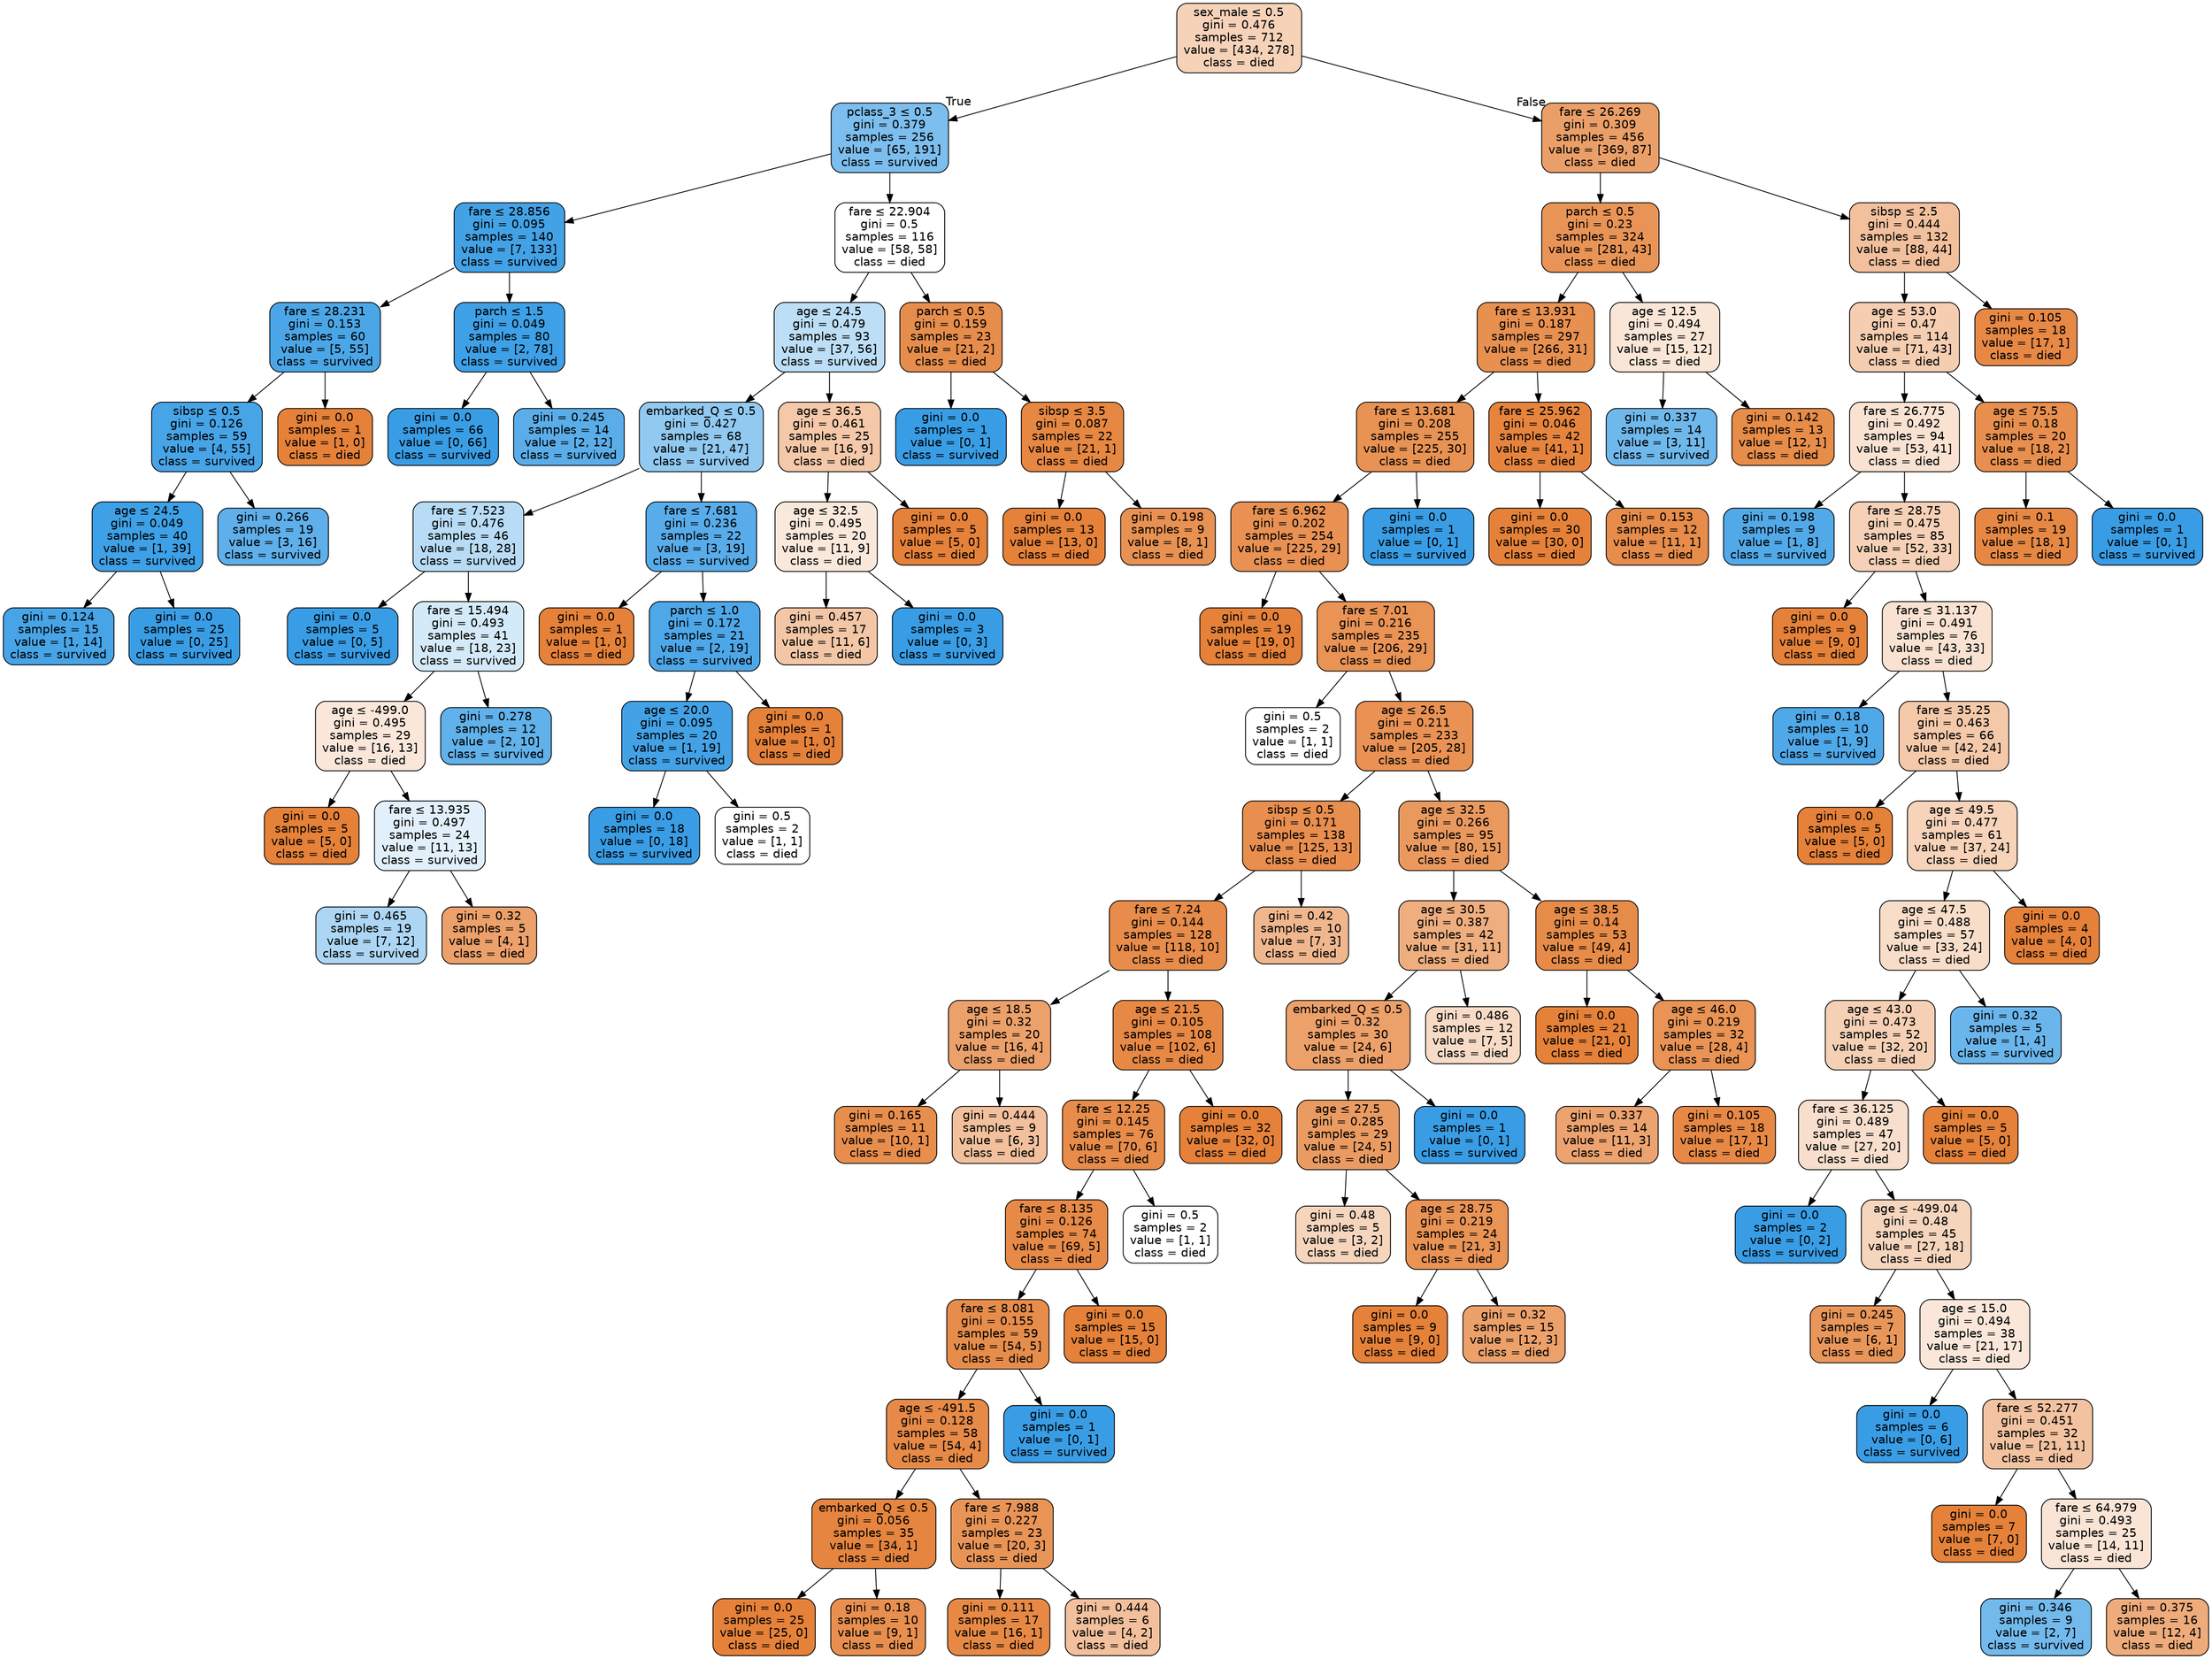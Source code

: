 digraph Tree {
node [shape=box, style="filled, rounded", color="black", fontname=helvetica] ;
edge [fontname=helvetica] ;
0 [label=<sex_male &le; 0.5<br/>gini = 0.476<br/>samples = 712<br/>value = [434, 278]<br/>class = died>, fillcolor="#f6d2b8"] ;
1 [label=<pclass_3 &le; 0.5<br/>gini = 0.379<br/>samples = 256<br/>value = [65, 191]<br/>class = survived>, fillcolor="#7cbeee"] ;
0 -> 1 [labeldistance=2.5, labelangle=45, headlabel="True"] ;
2 [label=<fare &le; 28.856<br/>gini = 0.095<br/>samples = 140<br/>value = [7, 133]<br/>class = survived>, fillcolor="#43a2e6"] ;
1 -> 2 ;
3 [label=<fare &le; 28.231<br/>gini = 0.153<br/>samples = 60<br/>value = [5, 55]<br/>class = survived>, fillcolor="#4ba6e7"] ;
2 -> 3 ;
4 [label=<sibsp &le; 0.5<br/>gini = 0.126<br/>samples = 59<br/>value = [4, 55]<br/>class = survived>, fillcolor="#47a4e7"] ;
3 -> 4 ;
5 [label=<age &le; 24.5<br/>gini = 0.049<br/>samples = 40<br/>value = [1, 39]<br/>class = survived>, fillcolor="#3ea0e6"] ;
4 -> 5 ;
6 [label=<gini = 0.124<br/>samples = 15<br/>value = [1, 14]<br/>class = survived>, fillcolor="#47a4e7"] ;
5 -> 6 ;
7 [label=<gini = 0.0<br/>samples = 25<br/>value = [0, 25]<br/>class = survived>, fillcolor="#399de5"] ;
5 -> 7 ;
8 [label=<gini = 0.266<br/>samples = 19<br/>value = [3, 16]<br/>class = survived>, fillcolor="#5eafea"] ;
4 -> 8 ;
9 [label=<gini = 0.0<br/>samples = 1<br/>value = [1, 0]<br/>class = died>, fillcolor="#e58139"] ;
3 -> 9 ;
10 [label=<parch &le; 1.5<br/>gini = 0.049<br/>samples = 80<br/>value = [2, 78]<br/>class = survived>, fillcolor="#3ea0e6"] ;
2 -> 10 ;
11 [label=<gini = 0.0<br/>samples = 66<br/>value = [0, 66]<br/>class = survived>, fillcolor="#399de5"] ;
10 -> 11 ;
12 [label=<gini = 0.245<br/>samples = 14<br/>value = [2, 12]<br/>class = survived>, fillcolor="#5aade9"] ;
10 -> 12 ;
13 [label=<fare &le; 22.904<br/>gini = 0.5<br/>samples = 116<br/>value = [58, 58]<br/>class = died>, fillcolor="#ffffff"] ;
1 -> 13 ;
14 [label=<age &le; 24.5<br/>gini = 0.479<br/>samples = 93<br/>value = [37, 56]<br/>class = survived>, fillcolor="#bcdef6"] ;
13 -> 14 ;
15 [label=<embarked_Q &le; 0.5<br/>gini = 0.427<br/>samples = 68<br/>value = [21, 47]<br/>class = survived>, fillcolor="#91c9f1"] ;
14 -> 15 ;
16 [label=<fare &le; 7.523<br/>gini = 0.476<br/>samples = 46<br/>value = [18, 28]<br/>class = survived>, fillcolor="#b8dcf6"] ;
15 -> 16 ;
17 [label=<gini = 0.0<br/>samples = 5<br/>value = [0, 5]<br/>class = survived>, fillcolor="#399de5"] ;
16 -> 17 ;
18 [label=<fare &le; 15.494<br/>gini = 0.493<br/>samples = 41<br/>value = [18, 23]<br/>class = survived>, fillcolor="#d4eaf9"] ;
16 -> 18 ;
19 [label=<age &le; -499.0<br/>gini = 0.495<br/>samples = 29<br/>value = [16, 13]<br/>class = died>, fillcolor="#fae7da"] ;
18 -> 19 ;
20 [label=<gini = 0.0<br/>samples = 5<br/>value = [5, 0]<br/>class = died>, fillcolor="#e58139"] ;
19 -> 20 ;
21 [label=<fare &le; 13.935<br/>gini = 0.497<br/>samples = 24<br/>value = [11, 13]<br/>class = survived>, fillcolor="#e1f0fb"] ;
19 -> 21 ;
22 [label=<gini = 0.465<br/>samples = 19<br/>value = [7, 12]<br/>class = survived>, fillcolor="#acd6f4"] ;
21 -> 22 ;
23 [label=<gini = 0.32<br/>samples = 5<br/>value = [4, 1]<br/>class = died>, fillcolor="#eca06a"] ;
21 -> 23 ;
24 [label=<gini = 0.278<br/>samples = 12<br/>value = [2, 10]<br/>class = survived>, fillcolor="#61b1ea"] ;
18 -> 24 ;
25 [label=<fare &le; 7.681<br/>gini = 0.236<br/>samples = 22<br/>value = [3, 19]<br/>class = survived>, fillcolor="#58ace9"] ;
15 -> 25 ;
26 [label=<gini = 0.0<br/>samples = 1<br/>value = [1, 0]<br/>class = died>, fillcolor="#e58139"] ;
25 -> 26 ;
27 [label=<parch &le; 1.0<br/>gini = 0.172<br/>samples = 21<br/>value = [2, 19]<br/>class = survived>, fillcolor="#4ea7e8"] ;
25 -> 27 ;
28 [label=<age &le; 20.0<br/>gini = 0.095<br/>samples = 20<br/>value = [1, 19]<br/>class = survived>, fillcolor="#43a2e6"] ;
27 -> 28 ;
29 [label=<gini = 0.0<br/>samples = 18<br/>value = [0, 18]<br/>class = survived>, fillcolor="#399de5"] ;
28 -> 29 ;
30 [label=<gini = 0.5<br/>samples = 2<br/>value = [1, 1]<br/>class = died>, fillcolor="#ffffff"] ;
28 -> 30 ;
31 [label=<gini = 0.0<br/>samples = 1<br/>value = [1, 0]<br/>class = died>, fillcolor="#e58139"] ;
27 -> 31 ;
32 [label=<age &le; 36.5<br/>gini = 0.461<br/>samples = 25<br/>value = [16, 9]<br/>class = died>, fillcolor="#f4c8a8"] ;
14 -> 32 ;
33 [label=<age &le; 32.5<br/>gini = 0.495<br/>samples = 20<br/>value = [11, 9]<br/>class = died>, fillcolor="#fae8db"] ;
32 -> 33 ;
34 [label=<gini = 0.457<br/>samples = 17<br/>value = [11, 6]<br/>class = died>, fillcolor="#f3c6a5"] ;
33 -> 34 ;
35 [label=<gini = 0.0<br/>samples = 3<br/>value = [0, 3]<br/>class = survived>, fillcolor="#399de5"] ;
33 -> 35 ;
36 [label=<gini = 0.0<br/>samples = 5<br/>value = [5, 0]<br/>class = died>, fillcolor="#e58139"] ;
32 -> 36 ;
37 [label=<parch &le; 0.5<br/>gini = 0.159<br/>samples = 23<br/>value = [21, 2]<br/>class = died>, fillcolor="#e78d4c"] ;
13 -> 37 ;
38 [label=<gini = 0.0<br/>samples = 1<br/>value = [0, 1]<br/>class = survived>, fillcolor="#399de5"] ;
37 -> 38 ;
39 [label=<sibsp &le; 3.5<br/>gini = 0.087<br/>samples = 22<br/>value = [21, 1]<br/>class = died>, fillcolor="#e68742"] ;
37 -> 39 ;
40 [label=<gini = 0.0<br/>samples = 13<br/>value = [13, 0]<br/>class = died>, fillcolor="#e58139"] ;
39 -> 40 ;
41 [label=<gini = 0.198<br/>samples = 9<br/>value = [8, 1]<br/>class = died>, fillcolor="#e89152"] ;
39 -> 41 ;
42 [label=<fare &le; 26.269<br/>gini = 0.309<br/>samples = 456<br/>value = [369, 87]<br/>class = died>, fillcolor="#eb9f68"] ;
0 -> 42 [labeldistance=2.5, labelangle=-45, headlabel="False"] ;
43 [label=<parch &le; 0.5<br/>gini = 0.23<br/>samples = 324<br/>value = [281, 43]<br/>class = died>, fillcolor="#e99457"] ;
42 -> 43 ;
44 [label=<fare &le; 13.931<br/>gini = 0.187<br/>samples = 297<br/>value = [266, 31]<br/>class = died>, fillcolor="#e89050"] ;
43 -> 44 ;
45 [label=<fare &le; 13.681<br/>gini = 0.208<br/>samples = 255<br/>value = [225, 30]<br/>class = died>, fillcolor="#e89253"] ;
44 -> 45 ;
46 [label=<fare &le; 6.962<br/>gini = 0.202<br/>samples = 254<br/>value = [225, 29]<br/>class = died>, fillcolor="#e89153"] ;
45 -> 46 ;
47 [label=<gini = 0.0<br/>samples = 19<br/>value = [19, 0]<br/>class = died>, fillcolor="#e58139"] ;
46 -> 47 ;
48 [label=<fare &le; 7.01<br/>gini = 0.216<br/>samples = 235<br/>value = [206, 29]<br/>class = died>, fillcolor="#e99355"] ;
46 -> 48 ;
49 [label=<gini = 0.5<br/>samples = 2<br/>value = [1, 1]<br/>class = died>, fillcolor="#ffffff"] ;
48 -> 49 ;
50 [label=<age &le; 26.5<br/>gini = 0.211<br/>samples = 233<br/>value = [205, 28]<br/>class = died>, fillcolor="#e99254"] ;
48 -> 50 ;
51 [label=<sibsp &le; 0.5<br/>gini = 0.171<br/>samples = 138<br/>value = [125, 13]<br/>class = died>, fillcolor="#e88e4e"] ;
50 -> 51 ;
52 [label=<fare &le; 7.24<br/>gini = 0.144<br/>samples = 128<br/>value = [118, 10]<br/>class = died>, fillcolor="#e78c4a"] ;
51 -> 52 ;
53 [label=<age &le; 18.5<br/>gini = 0.32<br/>samples = 20<br/>value = [16, 4]<br/>class = died>, fillcolor="#eca06a"] ;
52 -> 53 ;
54 [label=<gini = 0.165<br/>samples = 11<br/>value = [10, 1]<br/>class = died>, fillcolor="#e88e4d"] ;
53 -> 54 ;
55 [label=<gini = 0.444<br/>samples = 9<br/>value = [6, 3]<br/>class = died>, fillcolor="#f2c09c"] ;
53 -> 55 ;
56 [label=<age &le; 21.5<br/>gini = 0.105<br/>samples = 108<br/>value = [102, 6]<br/>class = died>, fillcolor="#e78845"] ;
52 -> 56 ;
57 [label=<fare &le; 12.25<br/>gini = 0.145<br/>samples = 76<br/>value = [70, 6]<br/>class = died>, fillcolor="#e78c4a"] ;
56 -> 57 ;
58 [label=<fare &le; 8.135<br/>gini = 0.126<br/>samples = 74<br/>value = [69, 5]<br/>class = died>, fillcolor="#e78a47"] ;
57 -> 58 ;
59 [label=<fare &le; 8.081<br/>gini = 0.155<br/>samples = 59<br/>value = [54, 5]<br/>class = died>, fillcolor="#e78d4b"] ;
58 -> 59 ;
60 [label=<age &le; -491.5<br/>gini = 0.128<br/>samples = 58<br/>value = [54, 4]<br/>class = died>, fillcolor="#e78a48"] ;
59 -> 60 ;
61 [label=<embarked_Q &le; 0.5<br/>gini = 0.056<br/>samples = 35<br/>value = [34, 1]<br/>class = died>, fillcolor="#e6853f"] ;
60 -> 61 ;
62 [label=<gini = 0.0<br/>samples = 25<br/>value = [25, 0]<br/>class = died>, fillcolor="#e58139"] ;
61 -> 62 ;
63 [label=<gini = 0.18<br/>samples = 10<br/>value = [9, 1]<br/>class = died>, fillcolor="#e88f4f"] ;
61 -> 63 ;
64 [label=<fare &le; 7.988<br/>gini = 0.227<br/>samples = 23<br/>value = [20, 3]<br/>class = died>, fillcolor="#e99457"] ;
60 -> 64 ;
65 [label=<gini = 0.111<br/>samples = 17<br/>value = [16, 1]<br/>class = died>, fillcolor="#e78945"] ;
64 -> 65 ;
66 [label=<gini = 0.444<br/>samples = 6<br/>value = [4, 2]<br/>class = died>, fillcolor="#f2c09c"] ;
64 -> 66 ;
67 [label=<gini = 0.0<br/>samples = 1<br/>value = [0, 1]<br/>class = survived>, fillcolor="#399de5"] ;
59 -> 67 ;
68 [label=<gini = 0.0<br/>samples = 15<br/>value = [15, 0]<br/>class = died>, fillcolor="#e58139"] ;
58 -> 68 ;
69 [label=<gini = 0.5<br/>samples = 2<br/>value = [1, 1]<br/>class = died>, fillcolor="#ffffff"] ;
57 -> 69 ;
70 [label=<gini = 0.0<br/>samples = 32<br/>value = [32, 0]<br/>class = died>, fillcolor="#e58139"] ;
56 -> 70 ;
71 [label=<gini = 0.42<br/>samples = 10<br/>value = [7, 3]<br/>class = died>, fillcolor="#f0b78e"] ;
51 -> 71 ;
72 [label=<age &le; 32.5<br/>gini = 0.266<br/>samples = 95<br/>value = [80, 15]<br/>class = died>, fillcolor="#ea995e"] ;
50 -> 72 ;
73 [label=<age &le; 30.5<br/>gini = 0.387<br/>samples = 42<br/>value = [31, 11]<br/>class = died>, fillcolor="#eeae7f"] ;
72 -> 73 ;
74 [label=<embarked_Q &le; 0.5<br/>gini = 0.32<br/>samples = 30<br/>value = [24, 6]<br/>class = died>, fillcolor="#eca06a"] ;
73 -> 74 ;
75 [label=<age &le; 27.5<br/>gini = 0.285<br/>samples = 29<br/>value = [24, 5]<br/>class = died>, fillcolor="#ea9b62"] ;
74 -> 75 ;
76 [label=<gini = 0.48<br/>samples = 5<br/>value = [3, 2]<br/>class = died>, fillcolor="#f6d5bd"] ;
75 -> 76 ;
77 [label=<age &le; 28.75<br/>gini = 0.219<br/>samples = 24<br/>value = [21, 3]<br/>class = died>, fillcolor="#e99355"] ;
75 -> 77 ;
78 [label=<gini = 0.0<br/>samples = 9<br/>value = [9, 0]<br/>class = died>, fillcolor="#e58139"] ;
77 -> 78 ;
79 [label=<gini = 0.32<br/>samples = 15<br/>value = [12, 3]<br/>class = died>, fillcolor="#eca06a"] ;
77 -> 79 ;
80 [label=<gini = 0.0<br/>samples = 1<br/>value = [0, 1]<br/>class = survived>, fillcolor="#399de5"] ;
74 -> 80 ;
81 [label=<gini = 0.486<br/>samples = 12<br/>value = [7, 5]<br/>class = died>, fillcolor="#f8dbc6"] ;
73 -> 81 ;
82 [label=<age &le; 38.5<br/>gini = 0.14<br/>samples = 53<br/>value = [49, 4]<br/>class = died>, fillcolor="#e78b49"] ;
72 -> 82 ;
83 [label=<gini = 0.0<br/>samples = 21<br/>value = [21, 0]<br/>class = died>, fillcolor="#e58139"] ;
82 -> 83 ;
84 [label=<age &le; 46.0<br/>gini = 0.219<br/>samples = 32<br/>value = [28, 4]<br/>class = died>, fillcolor="#e99355"] ;
82 -> 84 ;
85 [label=<gini = 0.337<br/>samples = 14<br/>value = [11, 3]<br/>class = died>, fillcolor="#eca36f"] ;
84 -> 85 ;
86 [label=<gini = 0.105<br/>samples = 18<br/>value = [17, 1]<br/>class = died>, fillcolor="#e78845"] ;
84 -> 86 ;
87 [label=<gini = 0.0<br/>samples = 1<br/>value = [0, 1]<br/>class = survived>, fillcolor="#399de5"] ;
45 -> 87 ;
88 [label=<fare &le; 25.962<br/>gini = 0.046<br/>samples = 42<br/>value = [41, 1]<br/>class = died>, fillcolor="#e6843e"] ;
44 -> 88 ;
89 [label=<gini = 0.0<br/>samples = 30<br/>value = [30, 0]<br/>class = died>, fillcolor="#e58139"] ;
88 -> 89 ;
90 [label=<gini = 0.153<br/>samples = 12<br/>value = [11, 1]<br/>class = died>, fillcolor="#e78c4b"] ;
88 -> 90 ;
91 [label=<age &le; 12.5<br/>gini = 0.494<br/>samples = 27<br/>value = [15, 12]<br/>class = died>, fillcolor="#fae6d7"] ;
43 -> 91 ;
92 [label=<gini = 0.337<br/>samples = 14<br/>value = [3, 11]<br/>class = survived>, fillcolor="#6fb8ec"] ;
91 -> 92 ;
93 [label=<gini = 0.142<br/>samples = 13<br/>value = [12, 1]<br/>class = died>, fillcolor="#e78c49"] ;
91 -> 93 ;
94 [label=<sibsp &le; 2.5<br/>gini = 0.444<br/>samples = 132<br/>value = [88, 44]<br/>class = died>, fillcolor="#f2c09c"] ;
42 -> 94 ;
95 [label=<age &le; 53.0<br/>gini = 0.47<br/>samples = 114<br/>value = [71, 43]<br/>class = died>, fillcolor="#f5cdb1"] ;
94 -> 95 ;
96 [label=<fare &le; 26.775<br/>gini = 0.492<br/>samples = 94<br/>value = [53, 41]<br/>class = died>, fillcolor="#f9e2d2"] ;
95 -> 96 ;
97 [label=<gini = 0.198<br/>samples = 9<br/>value = [1, 8]<br/>class = survived>, fillcolor="#52a9e8"] ;
96 -> 97 ;
98 [label=<fare &le; 28.75<br/>gini = 0.475<br/>samples = 85<br/>value = [52, 33]<br/>class = died>, fillcolor="#f6d1b7"] ;
96 -> 98 ;
99 [label=<gini = 0.0<br/>samples = 9<br/>value = [9, 0]<br/>class = died>, fillcolor="#e58139"] ;
98 -> 99 ;
100 [label=<fare &le; 31.137<br/>gini = 0.491<br/>samples = 76<br/>value = [43, 33]<br/>class = died>, fillcolor="#f9e2d1"] ;
98 -> 100 ;
101 [label=<gini = 0.18<br/>samples = 10<br/>value = [1, 9]<br/>class = survived>, fillcolor="#4fa8e8"] ;
100 -> 101 ;
102 [label=<fare &le; 35.25<br/>gini = 0.463<br/>samples = 66<br/>value = [42, 24]<br/>class = died>, fillcolor="#f4c9aa"] ;
100 -> 102 ;
103 [label=<gini = 0.0<br/>samples = 5<br/>value = [5, 0]<br/>class = died>, fillcolor="#e58139"] ;
102 -> 103 ;
104 [label=<age &le; 49.5<br/>gini = 0.477<br/>samples = 61<br/>value = [37, 24]<br/>class = died>, fillcolor="#f6d3b9"] ;
102 -> 104 ;
105 [label=<age &le; 47.5<br/>gini = 0.488<br/>samples = 57<br/>value = [33, 24]<br/>class = died>, fillcolor="#f8ddc9"] ;
104 -> 105 ;
106 [label=<age &le; 43.0<br/>gini = 0.473<br/>samples = 52<br/>value = [32, 20]<br/>class = died>, fillcolor="#f5d0b5"] ;
105 -> 106 ;
107 [label=<fare &le; 36.125<br/>gini = 0.489<br/>samples = 47<br/>value = [27, 20]<br/>class = died>, fillcolor="#f8decc"] ;
106 -> 107 ;
108 [label=<gini = 0.0<br/>samples = 2<br/>value = [0, 2]<br/>class = survived>, fillcolor="#399de5"] ;
107 -> 108 ;
109 [label=<age &le; -499.04<br/>gini = 0.48<br/>samples = 45<br/>value = [27, 18]<br/>class = died>, fillcolor="#f6d5bd"] ;
107 -> 109 ;
110 [label=<gini = 0.245<br/>samples = 7<br/>value = [6, 1]<br/>class = died>, fillcolor="#e9965a"] ;
109 -> 110 ;
111 [label=<age &le; 15.0<br/>gini = 0.494<br/>samples = 38<br/>value = [21, 17]<br/>class = died>, fillcolor="#fae7d9"] ;
109 -> 111 ;
112 [label=<gini = 0.0<br/>samples = 6<br/>value = [0, 6]<br/>class = survived>, fillcolor="#399de5"] ;
111 -> 112 ;
113 [label=<fare &le; 52.277<br/>gini = 0.451<br/>samples = 32<br/>value = [21, 11]<br/>class = died>, fillcolor="#f3c3a1"] ;
111 -> 113 ;
114 [label=<gini = 0.0<br/>samples = 7<br/>value = [7, 0]<br/>class = died>, fillcolor="#e58139"] ;
113 -> 114 ;
115 [label=<fare &le; 64.979<br/>gini = 0.493<br/>samples = 25<br/>value = [14, 11]<br/>class = died>, fillcolor="#f9e4d5"] ;
113 -> 115 ;
116 [label=<gini = 0.346<br/>samples = 9<br/>value = [2, 7]<br/>class = survived>, fillcolor="#72b9ec"] ;
115 -> 116 ;
117 [label=<gini = 0.375<br/>samples = 16<br/>value = [12, 4]<br/>class = died>, fillcolor="#eeab7b"] ;
115 -> 117 ;
118 [label=<gini = 0.0<br/>samples = 5<br/>value = [5, 0]<br/>class = died>, fillcolor="#e58139"] ;
106 -> 118 ;
119 [label=<gini = 0.32<br/>samples = 5<br/>value = [1, 4]<br/>class = survived>, fillcolor="#6ab6ec"] ;
105 -> 119 ;
120 [label=<gini = 0.0<br/>samples = 4<br/>value = [4, 0]<br/>class = died>, fillcolor="#e58139"] ;
104 -> 120 ;
121 [label=<age &le; 75.5<br/>gini = 0.18<br/>samples = 20<br/>value = [18, 2]<br/>class = died>, fillcolor="#e88f4f"] ;
95 -> 121 ;
122 [label=<gini = 0.1<br/>samples = 19<br/>value = [18, 1]<br/>class = died>, fillcolor="#e68844"] ;
121 -> 122 ;
123 [label=<gini = 0.0<br/>samples = 1<br/>value = [0, 1]<br/>class = survived>, fillcolor="#399de5"] ;
121 -> 123 ;
124 [label=<gini = 0.105<br/>samples = 18<br/>value = [17, 1]<br/>class = died>, fillcolor="#e78845"] ;
94 -> 124 ;
}
